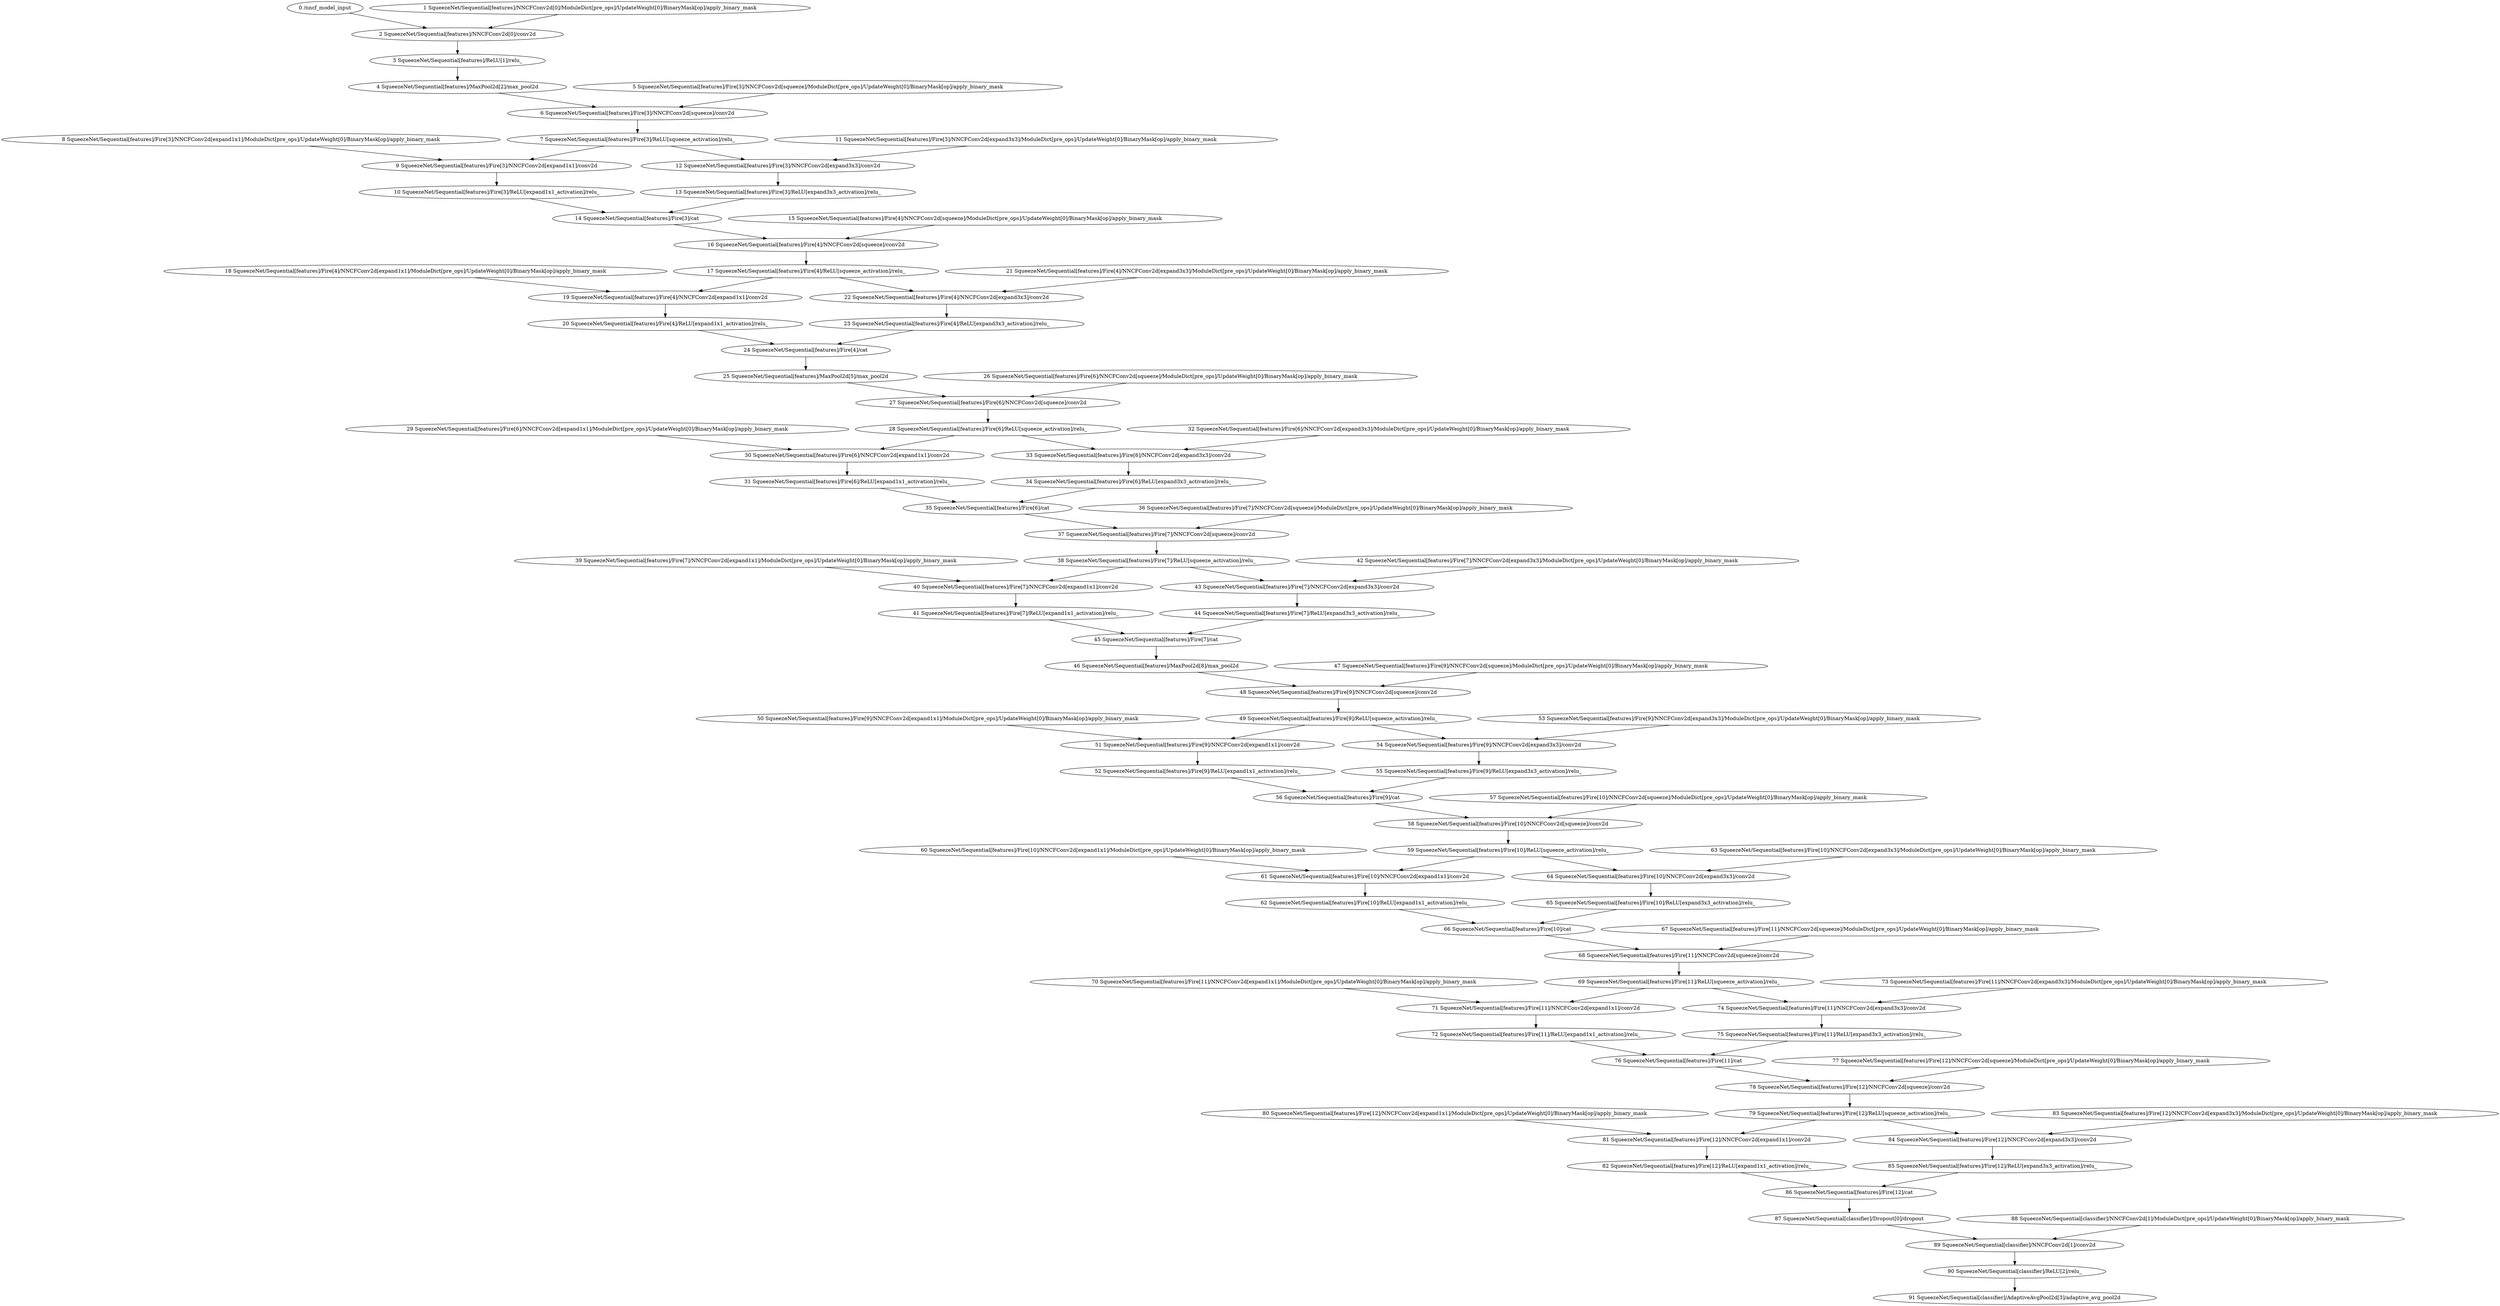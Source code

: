 strict digraph  {
"0 /nncf_model_input" [id=0, scope="", type=nncf_model_input];
"1 SqueezeNet/Sequential[features]/NNCFConv2d[0]/ModuleDict[pre_ops]/UpdateWeight[0]/BinaryMask[op]/apply_binary_mask" [id=1, scope="SqueezeNet/Sequential[features]/NNCFConv2d[0]/ModuleDict[pre_ops]/UpdateWeight[0]/BinaryMask[op]", type=apply_binary_mask];
"2 SqueezeNet/Sequential[features]/NNCFConv2d[0]/conv2d" [id=2, scope="SqueezeNet/Sequential[features]/NNCFConv2d[0]", type=conv2d];
"3 SqueezeNet/Sequential[features]/ReLU[1]/relu_" [id=3, scope="SqueezeNet/Sequential[features]/ReLU[1]", type=relu_];
"4 SqueezeNet/Sequential[features]/MaxPool2d[2]/max_pool2d" [id=4, scope="SqueezeNet/Sequential[features]/MaxPool2d[2]", type=max_pool2d];
"5 SqueezeNet/Sequential[features]/Fire[3]/NNCFConv2d[squeeze]/ModuleDict[pre_ops]/UpdateWeight[0]/BinaryMask[op]/apply_binary_mask" [id=5, scope="SqueezeNet/Sequential[features]/Fire[3]/NNCFConv2d[squeeze]/ModuleDict[pre_ops]/UpdateWeight[0]/BinaryMask[op]", type=apply_binary_mask];
"6 SqueezeNet/Sequential[features]/Fire[3]/NNCFConv2d[squeeze]/conv2d" [id=6, scope="SqueezeNet/Sequential[features]/Fire[3]/NNCFConv2d[squeeze]", type=conv2d];
"7 SqueezeNet/Sequential[features]/Fire[3]/ReLU[squeeze_activation]/relu_" [id=7, scope="SqueezeNet/Sequential[features]/Fire[3]/ReLU[squeeze_activation]", type=relu_];
"8 SqueezeNet/Sequential[features]/Fire[3]/NNCFConv2d[expand1x1]/ModuleDict[pre_ops]/UpdateWeight[0]/BinaryMask[op]/apply_binary_mask" [id=8, scope="SqueezeNet/Sequential[features]/Fire[3]/NNCFConv2d[expand1x1]/ModuleDict[pre_ops]/UpdateWeight[0]/BinaryMask[op]", type=apply_binary_mask];
"9 SqueezeNet/Sequential[features]/Fire[3]/NNCFConv2d[expand1x1]/conv2d" [id=9, scope="SqueezeNet/Sequential[features]/Fire[3]/NNCFConv2d[expand1x1]", type=conv2d];
"10 SqueezeNet/Sequential[features]/Fire[3]/ReLU[expand1x1_activation]/relu_" [id=10, scope="SqueezeNet/Sequential[features]/Fire[3]/ReLU[expand1x1_activation]", type=relu_];
"11 SqueezeNet/Sequential[features]/Fire[3]/NNCFConv2d[expand3x3]/ModuleDict[pre_ops]/UpdateWeight[0]/BinaryMask[op]/apply_binary_mask" [id=11, scope="SqueezeNet/Sequential[features]/Fire[3]/NNCFConv2d[expand3x3]/ModuleDict[pre_ops]/UpdateWeight[0]/BinaryMask[op]", type=apply_binary_mask];
"12 SqueezeNet/Sequential[features]/Fire[3]/NNCFConv2d[expand3x3]/conv2d" [id=12, scope="SqueezeNet/Sequential[features]/Fire[3]/NNCFConv2d[expand3x3]", type=conv2d];
"13 SqueezeNet/Sequential[features]/Fire[3]/ReLU[expand3x3_activation]/relu_" [id=13, scope="SqueezeNet/Sequential[features]/Fire[3]/ReLU[expand3x3_activation]", type=relu_];
"14 SqueezeNet/Sequential[features]/Fire[3]/cat" [id=14, scope="SqueezeNet/Sequential[features]/Fire[3]", type=cat];
"15 SqueezeNet/Sequential[features]/Fire[4]/NNCFConv2d[squeeze]/ModuleDict[pre_ops]/UpdateWeight[0]/BinaryMask[op]/apply_binary_mask" [id=15, scope="SqueezeNet/Sequential[features]/Fire[4]/NNCFConv2d[squeeze]/ModuleDict[pre_ops]/UpdateWeight[0]/BinaryMask[op]", type=apply_binary_mask];
"16 SqueezeNet/Sequential[features]/Fire[4]/NNCFConv2d[squeeze]/conv2d" [id=16, scope="SqueezeNet/Sequential[features]/Fire[4]/NNCFConv2d[squeeze]", type=conv2d];
"17 SqueezeNet/Sequential[features]/Fire[4]/ReLU[squeeze_activation]/relu_" [id=17, scope="SqueezeNet/Sequential[features]/Fire[4]/ReLU[squeeze_activation]", type=relu_];
"18 SqueezeNet/Sequential[features]/Fire[4]/NNCFConv2d[expand1x1]/ModuleDict[pre_ops]/UpdateWeight[0]/BinaryMask[op]/apply_binary_mask" [id=18, scope="SqueezeNet/Sequential[features]/Fire[4]/NNCFConv2d[expand1x1]/ModuleDict[pre_ops]/UpdateWeight[0]/BinaryMask[op]", type=apply_binary_mask];
"19 SqueezeNet/Sequential[features]/Fire[4]/NNCFConv2d[expand1x1]/conv2d" [id=19, scope="SqueezeNet/Sequential[features]/Fire[4]/NNCFConv2d[expand1x1]", type=conv2d];
"20 SqueezeNet/Sequential[features]/Fire[4]/ReLU[expand1x1_activation]/relu_" [id=20, scope="SqueezeNet/Sequential[features]/Fire[4]/ReLU[expand1x1_activation]", type=relu_];
"21 SqueezeNet/Sequential[features]/Fire[4]/NNCFConv2d[expand3x3]/ModuleDict[pre_ops]/UpdateWeight[0]/BinaryMask[op]/apply_binary_mask" [id=21, scope="SqueezeNet/Sequential[features]/Fire[4]/NNCFConv2d[expand3x3]/ModuleDict[pre_ops]/UpdateWeight[0]/BinaryMask[op]", type=apply_binary_mask];
"22 SqueezeNet/Sequential[features]/Fire[4]/NNCFConv2d[expand3x3]/conv2d" [id=22, scope="SqueezeNet/Sequential[features]/Fire[4]/NNCFConv2d[expand3x3]", type=conv2d];
"23 SqueezeNet/Sequential[features]/Fire[4]/ReLU[expand3x3_activation]/relu_" [id=23, scope="SqueezeNet/Sequential[features]/Fire[4]/ReLU[expand3x3_activation]", type=relu_];
"24 SqueezeNet/Sequential[features]/Fire[4]/cat" [id=24, scope="SqueezeNet/Sequential[features]/Fire[4]", type=cat];
"25 SqueezeNet/Sequential[features]/MaxPool2d[5]/max_pool2d" [id=25, scope="SqueezeNet/Sequential[features]/MaxPool2d[5]", type=max_pool2d];
"26 SqueezeNet/Sequential[features]/Fire[6]/NNCFConv2d[squeeze]/ModuleDict[pre_ops]/UpdateWeight[0]/BinaryMask[op]/apply_binary_mask" [id=26, scope="SqueezeNet/Sequential[features]/Fire[6]/NNCFConv2d[squeeze]/ModuleDict[pre_ops]/UpdateWeight[0]/BinaryMask[op]", type=apply_binary_mask];
"27 SqueezeNet/Sequential[features]/Fire[6]/NNCFConv2d[squeeze]/conv2d" [id=27, scope="SqueezeNet/Sequential[features]/Fire[6]/NNCFConv2d[squeeze]", type=conv2d];
"28 SqueezeNet/Sequential[features]/Fire[6]/ReLU[squeeze_activation]/relu_" [id=28, scope="SqueezeNet/Sequential[features]/Fire[6]/ReLU[squeeze_activation]", type=relu_];
"29 SqueezeNet/Sequential[features]/Fire[6]/NNCFConv2d[expand1x1]/ModuleDict[pre_ops]/UpdateWeight[0]/BinaryMask[op]/apply_binary_mask" [id=29, scope="SqueezeNet/Sequential[features]/Fire[6]/NNCFConv2d[expand1x1]/ModuleDict[pre_ops]/UpdateWeight[0]/BinaryMask[op]", type=apply_binary_mask];
"30 SqueezeNet/Sequential[features]/Fire[6]/NNCFConv2d[expand1x1]/conv2d" [id=30, scope="SqueezeNet/Sequential[features]/Fire[6]/NNCFConv2d[expand1x1]", type=conv2d];
"31 SqueezeNet/Sequential[features]/Fire[6]/ReLU[expand1x1_activation]/relu_" [id=31, scope="SqueezeNet/Sequential[features]/Fire[6]/ReLU[expand1x1_activation]", type=relu_];
"32 SqueezeNet/Sequential[features]/Fire[6]/NNCFConv2d[expand3x3]/ModuleDict[pre_ops]/UpdateWeight[0]/BinaryMask[op]/apply_binary_mask" [id=32, scope="SqueezeNet/Sequential[features]/Fire[6]/NNCFConv2d[expand3x3]/ModuleDict[pre_ops]/UpdateWeight[0]/BinaryMask[op]", type=apply_binary_mask];
"33 SqueezeNet/Sequential[features]/Fire[6]/NNCFConv2d[expand3x3]/conv2d" [id=33, scope="SqueezeNet/Sequential[features]/Fire[6]/NNCFConv2d[expand3x3]", type=conv2d];
"34 SqueezeNet/Sequential[features]/Fire[6]/ReLU[expand3x3_activation]/relu_" [id=34, scope="SqueezeNet/Sequential[features]/Fire[6]/ReLU[expand3x3_activation]", type=relu_];
"35 SqueezeNet/Sequential[features]/Fire[6]/cat" [id=35, scope="SqueezeNet/Sequential[features]/Fire[6]", type=cat];
"36 SqueezeNet/Sequential[features]/Fire[7]/NNCFConv2d[squeeze]/ModuleDict[pre_ops]/UpdateWeight[0]/BinaryMask[op]/apply_binary_mask" [id=36, scope="SqueezeNet/Sequential[features]/Fire[7]/NNCFConv2d[squeeze]/ModuleDict[pre_ops]/UpdateWeight[0]/BinaryMask[op]", type=apply_binary_mask];
"37 SqueezeNet/Sequential[features]/Fire[7]/NNCFConv2d[squeeze]/conv2d" [id=37, scope="SqueezeNet/Sequential[features]/Fire[7]/NNCFConv2d[squeeze]", type=conv2d];
"38 SqueezeNet/Sequential[features]/Fire[7]/ReLU[squeeze_activation]/relu_" [id=38, scope="SqueezeNet/Sequential[features]/Fire[7]/ReLU[squeeze_activation]", type=relu_];
"39 SqueezeNet/Sequential[features]/Fire[7]/NNCFConv2d[expand1x1]/ModuleDict[pre_ops]/UpdateWeight[0]/BinaryMask[op]/apply_binary_mask" [id=39, scope="SqueezeNet/Sequential[features]/Fire[7]/NNCFConv2d[expand1x1]/ModuleDict[pre_ops]/UpdateWeight[0]/BinaryMask[op]", type=apply_binary_mask];
"40 SqueezeNet/Sequential[features]/Fire[7]/NNCFConv2d[expand1x1]/conv2d" [id=40, scope="SqueezeNet/Sequential[features]/Fire[7]/NNCFConv2d[expand1x1]", type=conv2d];
"41 SqueezeNet/Sequential[features]/Fire[7]/ReLU[expand1x1_activation]/relu_" [id=41, scope="SqueezeNet/Sequential[features]/Fire[7]/ReLU[expand1x1_activation]", type=relu_];
"42 SqueezeNet/Sequential[features]/Fire[7]/NNCFConv2d[expand3x3]/ModuleDict[pre_ops]/UpdateWeight[0]/BinaryMask[op]/apply_binary_mask" [id=42, scope="SqueezeNet/Sequential[features]/Fire[7]/NNCFConv2d[expand3x3]/ModuleDict[pre_ops]/UpdateWeight[0]/BinaryMask[op]", type=apply_binary_mask];
"43 SqueezeNet/Sequential[features]/Fire[7]/NNCFConv2d[expand3x3]/conv2d" [id=43, scope="SqueezeNet/Sequential[features]/Fire[7]/NNCFConv2d[expand3x3]", type=conv2d];
"44 SqueezeNet/Sequential[features]/Fire[7]/ReLU[expand3x3_activation]/relu_" [id=44, scope="SqueezeNet/Sequential[features]/Fire[7]/ReLU[expand3x3_activation]", type=relu_];
"45 SqueezeNet/Sequential[features]/Fire[7]/cat" [id=45, scope="SqueezeNet/Sequential[features]/Fire[7]", type=cat];
"46 SqueezeNet/Sequential[features]/MaxPool2d[8]/max_pool2d" [id=46, scope="SqueezeNet/Sequential[features]/MaxPool2d[8]", type=max_pool2d];
"47 SqueezeNet/Sequential[features]/Fire[9]/NNCFConv2d[squeeze]/ModuleDict[pre_ops]/UpdateWeight[0]/BinaryMask[op]/apply_binary_mask" [id=47, scope="SqueezeNet/Sequential[features]/Fire[9]/NNCFConv2d[squeeze]/ModuleDict[pre_ops]/UpdateWeight[0]/BinaryMask[op]", type=apply_binary_mask];
"48 SqueezeNet/Sequential[features]/Fire[9]/NNCFConv2d[squeeze]/conv2d" [id=48, scope="SqueezeNet/Sequential[features]/Fire[9]/NNCFConv2d[squeeze]", type=conv2d];
"49 SqueezeNet/Sequential[features]/Fire[9]/ReLU[squeeze_activation]/relu_" [id=49, scope="SqueezeNet/Sequential[features]/Fire[9]/ReLU[squeeze_activation]", type=relu_];
"50 SqueezeNet/Sequential[features]/Fire[9]/NNCFConv2d[expand1x1]/ModuleDict[pre_ops]/UpdateWeight[0]/BinaryMask[op]/apply_binary_mask" [id=50, scope="SqueezeNet/Sequential[features]/Fire[9]/NNCFConv2d[expand1x1]/ModuleDict[pre_ops]/UpdateWeight[0]/BinaryMask[op]", type=apply_binary_mask];
"51 SqueezeNet/Sequential[features]/Fire[9]/NNCFConv2d[expand1x1]/conv2d" [id=51, scope="SqueezeNet/Sequential[features]/Fire[9]/NNCFConv2d[expand1x1]", type=conv2d];
"52 SqueezeNet/Sequential[features]/Fire[9]/ReLU[expand1x1_activation]/relu_" [id=52, scope="SqueezeNet/Sequential[features]/Fire[9]/ReLU[expand1x1_activation]", type=relu_];
"53 SqueezeNet/Sequential[features]/Fire[9]/NNCFConv2d[expand3x3]/ModuleDict[pre_ops]/UpdateWeight[0]/BinaryMask[op]/apply_binary_mask" [id=53, scope="SqueezeNet/Sequential[features]/Fire[9]/NNCFConv2d[expand3x3]/ModuleDict[pre_ops]/UpdateWeight[0]/BinaryMask[op]", type=apply_binary_mask];
"54 SqueezeNet/Sequential[features]/Fire[9]/NNCFConv2d[expand3x3]/conv2d" [id=54, scope="SqueezeNet/Sequential[features]/Fire[9]/NNCFConv2d[expand3x3]", type=conv2d];
"55 SqueezeNet/Sequential[features]/Fire[9]/ReLU[expand3x3_activation]/relu_" [id=55, scope="SqueezeNet/Sequential[features]/Fire[9]/ReLU[expand3x3_activation]", type=relu_];
"56 SqueezeNet/Sequential[features]/Fire[9]/cat" [id=56, scope="SqueezeNet/Sequential[features]/Fire[9]", type=cat];
"57 SqueezeNet/Sequential[features]/Fire[10]/NNCFConv2d[squeeze]/ModuleDict[pre_ops]/UpdateWeight[0]/BinaryMask[op]/apply_binary_mask" [id=57, scope="SqueezeNet/Sequential[features]/Fire[10]/NNCFConv2d[squeeze]/ModuleDict[pre_ops]/UpdateWeight[0]/BinaryMask[op]", type=apply_binary_mask];
"58 SqueezeNet/Sequential[features]/Fire[10]/NNCFConv2d[squeeze]/conv2d" [id=58, scope="SqueezeNet/Sequential[features]/Fire[10]/NNCFConv2d[squeeze]", type=conv2d];
"59 SqueezeNet/Sequential[features]/Fire[10]/ReLU[squeeze_activation]/relu_" [id=59, scope="SqueezeNet/Sequential[features]/Fire[10]/ReLU[squeeze_activation]", type=relu_];
"60 SqueezeNet/Sequential[features]/Fire[10]/NNCFConv2d[expand1x1]/ModuleDict[pre_ops]/UpdateWeight[0]/BinaryMask[op]/apply_binary_mask" [id=60, scope="SqueezeNet/Sequential[features]/Fire[10]/NNCFConv2d[expand1x1]/ModuleDict[pre_ops]/UpdateWeight[0]/BinaryMask[op]", type=apply_binary_mask];
"61 SqueezeNet/Sequential[features]/Fire[10]/NNCFConv2d[expand1x1]/conv2d" [id=61, scope="SqueezeNet/Sequential[features]/Fire[10]/NNCFConv2d[expand1x1]", type=conv2d];
"62 SqueezeNet/Sequential[features]/Fire[10]/ReLU[expand1x1_activation]/relu_" [id=62, scope="SqueezeNet/Sequential[features]/Fire[10]/ReLU[expand1x1_activation]", type=relu_];
"63 SqueezeNet/Sequential[features]/Fire[10]/NNCFConv2d[expand3x3]/ModuleDict[pre_ops]/UpdateWeight[0]/BinaryMask[op]/apply_binary_mask" [id=63, scope="SqueezeNet/Sequential[features]/Fire[10]/NNCFConv2d[expand3x3]/ModuleDict[pre_ops]/UpdateWeight[0]/BinaryMask[op]", type=apply_binary_mask];
"64 SqueezeNet/Sequential[features]/Fire[10]/NNCFConv2d[expand3x3]/conv2d" [id=64, scope="SqueezeNet/Sequential[features]/Fire[10]/NNCFConv2d[expand3x3]", type=conv2d];
"65 SqueezeNet/Sequential[features]/Fire[10]/ReLU[expand3x3_activation]/relu_" [id=65, scope="SqueezeNet/Sequential[features]/Fire[10]/ReLU[expand3x3_activation]", type=relu_];
"66 SqueezeNet/Sequential[features]/Fire[10]/cat" [id=66, scope="SqueezeNet/Sequential[features]/Fire[10]", type=cat];
"67 SqueezeNet/Sequential[features]/Fire[11]/NNCFConv2d[squeeze]/ModuleDict[pre_ops]/UpdateWeight[0]/BinaryMask[op]/apply_binary_mask" [id=67, scope="SqueezeNet/Sequential[features]/Fire[11]/NNCFConv2d[squeeze]/ModuleDict[pre_ops]/UpdateWeight[0]/BinaryMask[op]", type=apply_binary_mask];
"68 SqueezeNet/Sequential[features]/Fire[11]/NNCFConv2d[squeeze]/conv2d" [id=68, scope="SqueezeNet/Sequential[features]/Fire[11]/NNCFConv2d[squeeze]", type=conv2d];
"69 SqueezeNet/Sequential[features]/Fire[11]/ReLU[squeeze_activation]/relu_" [id=69, scope="SqueezeNet/Sequential[features]/Fire[11]/ReLU[squeeze_activation]", type=relu_];
"70 SqueezeNet/Sequential[features]/Fire[11]/NNCFConv2d[expand1x1]/ModuleDict[pre_ops]/UpdateWeight[0]/BinaryMask[op]/apply_binary_mask" [id=70, scope="SqueezeNet/Sequential[features]/Fire[11]/NNCFConv2d[expand1x1]/ModuleDict[pre_ops]/UpdateWeight[0]/BinaryMask[op]", type=apply_binary_mask];
"71 SqueezeNet/Sequential[features]/Fire[11]/NNCFConv2d[expand1x1]/conv2d" [id=71, scope="SqueezeNet/Sequential[features]/Fire[11]/NNCFConv2d[expand1x1]", type=conv2d];
"72 SqueezeNet/Sequential[features]/Fire[11]/ReLU[expand1x1_activation]/relu_" [id=72, scope="SqueezeNet/Sequential[features]/Fire[11]/ReLU[expand1x1_activation]", type=relu_];
"73 SqueezeNet/Sequential[features]/Fire[11]/NNCFConv2d[expand3x3]/ModuleDict[pre_ops]/UpdateWeight[0]/BinaryMask[op]/apply_binary_mask" [id=73, scope="SqueezeNet/Sequential[features]/Fire[11]/NNCFConv2d[expand3x3]/ModuleDict[pre_ops]/UpdateWeight[0]/BinaryMask[op]", type=apply_binary_mask];
"74 SqueezeNet/Sequential[features]/Fire[11]/NNCFConv2d[expand3x3]/conv2d" [id=74, scope="SqueezeNet/Sequential[features]/Fire[11]/NNCFConv2d[expand3x3]", type=conv2d];
"75 SqueezeNet/Sequential[features]/Fire[11]/ReLU[expand3x3_activation]/relu_" [id=75, scope="SqueezeNet/Sequential[features]/Fire[11]/ReLU[expand3x3_activation]", type=relu_];
"76 SqueezeNet/Sequential[features]/Fire[11]/cat" [id=76, scope="SqueezeNet/Sequential[features]/Fire[11]", type=cat];
"77 SqueezeNet/Sequential[features]/Fire[12]/NNCFConv2d[squeeze]/ModuleDict[pre_ops]/UpdateWeight[0]/BinaryMask[op]/apply_binary_mask" [id=77, scope="SqueezeNet/Sequential[features]/Fire[12]/NNCFConv2d[squeeze]/ModuleDict[pre_ops]/UpdateWeight[0]/BinaryMask[op]", type=apply_binary_mask];
"78 SqueezeNet/Sequential[features]/Fire[12]/NNCFConv2d[squeeze]/conv2d" [id=78, scope="SqueezeNet/Sequential[features]/Fire[12]/NNCFConv2d[squeeze]", type=conv2d];
"79 SqueezeNet/Sequential[features]/Fire[12]/ReLU[squeeze_activation]/relu_" [id=79, scope="SqueezeNet/Sequential[features]/Fire[12]/ReLU[squeeze_activation]", type=relu_];
"80 SqueezeNet/Sequential[features]/Fire[12]/NNCFConv2d[expand1x1]/ModuleDict[pre_ops]/UpdateWeight[0]/BinaryMask[op]/apply_binary_mask" [id=80, scope="SqueezeNet/Sequential[features]/Fire[12]/NNCFConv2d[expand1x1]/ModuleDict[pre_ops]/UpdateWeight[0]/BinaryMask[op]", type=apply_binary_mask];
"81 SqueezeNet/Sequential[features]/Fire[12]/NNCFConv2d[expand1x1]/conv2d" [id=81, scope="SqueezeNet/Sequential[features]/Fire[12]/NNCFConv2d[expand1x1]", type=conv2d];
"82 SqueezeNet/Sequential[features]/Fire[12]/ReLU[expand1x1_activation]/relu_" [id=82, scope="SqueezeNet/Sequential[features]/Fire[12]/ReLU[expand1x1_activation]", type=relu_];
"83 SqueezeNet/Sequential[features]/Fire[12]/NNCFConv2d[expand3x3]/ModuleDict[pre_ops]/UpdateWeight[0]/BinaryMask[op]/apply_binary_mask" [id=83, scope="SqueezeNet/Sequential[features]/Fire[12]/NNCFConv2d[expand3x3]/ModuleDict[pre_ops]/UpdateWeight[0]/BinaryMask[op]", type=apply_binary_mask];
"84 SqueezeNet/Sequential[features]/Fire[12]/NNCFConv2d[expand3x3]/conv2d" [id=84, scope="SqueezeNet/Sequential[features]/Fire[12]/NNCFConv2d[expand3x3]", type=conv2d];
"85 SqueezeNet/Sequential[features]/Fire[12]/ReLU[expand3x3_activation]/relu_" [id=85, scope="SqueezeNet/Sequential[features]/Fire[12]/ReLU[expand3x3_activation]", type=relu_];
"86 SqueezeNet/Sequential[features]/Fire[12]/cat" [id=86, scope="SqueezeNet/Sequential[features]/Fire[12]", type=cat];
"87 SqueezeNet/Sequential[classifier]/Dropout[0]/dropout" [id=87, scope="SqueezeNet/Sequential[classifier]/Dropout[0]", type=dropout];
"88 SqueezeNet/Sequential[classifier]/NNCFConv2d[1]/ModuleDict[pre_ops]/UpdateWeight[0]/BinaryMask[op]/apply_binary_mask" [id=88, scope="SqueezeNet/Sequential[classifier]/NNCFConv2d[1]/ModuleDict[pre_ops]/UpdateWeight[0]/BinaryMask[op]", type=apply_binary_mask];
"89 SqueezeNet/Sequential[classifier]/NNCFConv2d[1]/conv2d" [id=89, scope="SqueezeNet/Sequential[classifier]/NNCFConv2d[1]", type=conv2d];
"90 SqueezeNet/Sequential[classifier]/ReLU[2]/relu_" [id=90, scope="SqueezeNet/Sequential[classifier]/ReLU[2]", type=relu_];
"91 SqueezeNet/Sequential[classifier]/AdaptiveAvgPool2d[3]/adaptive_avg_pool2d" [id=91, scope="SqueezeNet/Sequential[classifier]/AdaptiveAvgPool2d[3]", type=adaptive_avg_pool2d];
"0 /nncf_model_input" -> "2 SqueezeNet/Sequential[features]/NNCFConv2d[0]/conv2d";
"1 SqueezeNet/Sequential[features]/NNCFConv2d[0]/ModuleDict[pre_ops]/UpdateWeight[0]/BinaryMask[op]/apply_binary_mask" -> "2 SqueezeNet/Sequential[features]/NNCFConv2d[0]/conv2d";
"2 SqueezeNet/Sequential[features]/NNCFConv2d[0]/conv2d" -> "3 SqueezeNet/Sequential[features]/ReLU[1]/relu_";
"3 SqueezeNet/Sequential[features]/ReLU[1]/relu_" -> "4 SqueezeNet/Sequential[features]/MaxPool2d[2]/max_pool2d";
"4 SqueezeNet/Sequential[features]/MaxPool2d[2]/max_pool2d" -> "6 SqueezeNet/Sequential[features]/Fire[3]/NNCFConv2d[squeeze]/conv2d";
"5 SqueezeNet/Sequential[features]/Fire[3]/NNCFConv2d[squeeze]/ModuleDict[pre_ops]/UpdateWeight[0]/BinaryMask[op]/apply_binary_mask" -> "6 SqueezeNet/Sequential[features]/Fire[3]/NNCFConv2d[squeeze]/conv2d";
"6 SqueezeNet/Sequential[features]/Fire[3]/NNCFConv2d[squeeze]/conv2d" -> "7 SqueezeNet/Sequential[features]/Fire[3]/ReLU[squeeze_activation]/relu_";
"7 SqueezeNet/Sequential[features]/Fire[3]/ReLU[squeeze_activation]/relu_" -> "9 SqueezeNet/Sequential[features]/Fire[3]/NNCFConv2d[expand1x1]/conv2d";
"8 SqueezeNet/Sequential[features]/Fire[3]/NNCFConv2d[expand1x1]/ModuleDict[pre_ops]/UpdateWeight[0]/BinaryMask[op]/apply_binary_mask" -> "9 SqueezeNet/Sequential[features]/Fire[3]/NNCFConv2d[expand1x1]/conv2d";
"7 SqueezeNet/Sequential[features]/Fire[3]/ReLU[squeeze_activation]/relu_" -> "12 SqueezeNet/Sequential[features]/Fire[3]/NNCFConv2d[expand3x3]/conv2d";
"9 SqueezeNet/Sequential[features]/Fire[3]/NNCFConv2d[expand1x1]/conv2d" -> "10 SqueezeNet/Sequential[features]/Fire[3]/ReLU[expand1x1_activation]/relu_";
"10 SqueezeNet/Sequential[features]/Fire[3]/ReLU[expand1x1_activation]/relu_" -> "14 SqueezeNet/Sequential[features]/Fire[3]/cat";
"11 SqueezeNet/Sequential[features]/Fire[3]/NNCFConv2d[expand3x3]/ModuleDict[pre_ops]/UpdateWeight[0]/BinaryMask[op]/apply_binary_mask" -> "12 SqueezeNet/Sequential[features]/Fire[3]/NNCFConv2d[expand3x3]/conv2d";
"12 SqueezeNet/Sequential[features]/Fire[3]/NNCFConv2d[expand3x3]/conv2d" -> "13 SqueezeNet/Sequential[features]/Fire[3]/ReLU[expand3x3_activation]/relu_";
"13 SqueezeNet/Sequential[features]/Fire[3]/ReLU[expand3x3_activation]/relu_" -> "14 SqueezeNet/Sequential[features]/Fire[3]/cat";
"14 SqueezeNet/Sequential[features]/Fire[3]/cat" -> "16 SqueezeNet/Sequential[features]/Fire[4]/NNCFConv2d[squeeze]/conv2d";
"15 SqueezeNet/Sequential[features]/Fire[4]/NNCFConv2d[squeeze]/ModuleDict[pre_ops]/UpdateWeight[0]/BinaryMask[op]/apply_binary_mask" -> "16 SqueezeNet/Sequential[features]/Fire[4]/NNCFConv2d[squeeze]/conv2d";
"16 SqueezeNet/Sequential[features]/Fire[4]/NNCFConv2d[squeeze]/conv2d" -> "17 SqueezeNet/Sequential[features]/Fire[4]/ReLU[squeeze_activation]/relu_";
"17 SqueezeNet/Sequential[features]/Fire[4]/ReLU[squeeze_activation]/relu_" -> "19 SqueezeNet/Sequential[features]/Fire[4]/NNCFConv2d[expand1x1]/conv2d";
"17 SqueezeNet/Sequential[features]/Fire[4]/ReLU[squeeze_activation]/relu_" -> "22 SqueezeNet/Sequential[features]/Fire[4]/NNCFConv2d[expand3x3]/conv2d";
"18 SqueezeNet/Sequential[features]/Fire[4]/NNCFConv2d[expand1x1]/ModuleDict[pre_ops]/UpdateWeight[0]/BinaryMask[op]/apply_binary_mask" -> "19 SqueezeNet/Sequential[features]/Fire[4]/NNCFConv2d[expand1x1]/conv2d";
"19 SqueezeNet/Sequential[features]/Fire[4]/NNCFConv2d[expand1x1]/conv2d" -> "20 SqueezeNet/Sequential[features]/Fire[4]/ReLU[expand1x1_activation]/relu_";
"20 SqueezeNet/Sequential[features]/Fire[4]/ReLU[expand1x1_activation]/relu_" -> "24 SqueezeNet/Sequential[features]/Fire[4]/cat";
"21 SqueezeNet/Sequential[features]/Fire[4]/NNCFConv2d[expand3x3]/ModuleDict[pre_ops]/UpdateWeight[0]/BinaryMask[op]/apply_binary_mask" -> "22 SqueezeNet/Sequential[features]/Fire[4]/NNCFConv2d[expand3x3]/conv2d";
"22 SqueezeNet/Sequential[features]/Fire[4]/NNCFConv2d[expand3x3]/conv2d" -> "23 SqueezeNet/Sequential[features]/Fire[4]/ReLU[expand3x3_activation]/relu_";
"23 SqueezeNet/Sequential[features]/Fire[4]/ReLU[expand3x3_activation]/relu_" -> "24 SqueezeNet/Sequential[features]/Fire[4]/cat";
"24 SqueezeNet/Sequential[features]/Fire[4]/cat" -> "25 SqueezeNet/Sequential[features]/MaxPool2d[5]/max_pool2d";
"25 SqueezeNet/Sequential[features]/MaxPool2d[5]/max_pool2d" -> "27 SqueezeNet/Sequential[features]/Fire[6]/NNCFConv2d[squeeze]/conv2d";
"26 SqueezeNet/Sequential[features]/Fire[6]/NNCFConv2d[squeeze]/ModuleDict[pre_ops]/UpdateWeight[0]/BinaryMask[op]/apply_binary_mask" -> "27 SqueezeNet/Sequential[features]/Fire[6]/NNCFConv2d[squeeze]/conv2d";
"27 SqueezeNet/Sequential[features]/Fire[6]/NNCFConv2d[squeeze]/conv2d" -> "28 SqueezeNet/Sequential[features]/Fire[6]/ReLU[squeeze_activation]/relu_";
"28 SqueezeNet/Sequential[features]/Fire[6]/ReLU[squeeze_activation]/relu_" -> "30 SqueezeNet/Sequential[features]/Fire[6]/NNCFConv2d[expand1x1]/conv2d";
"28 SqueezeNet/Sequential[features]/Fire[6]/ReLU[squeeze_activation]/relu_" -> "33 SqueezeNet/Sequential[features]/Fire[6]/NNCFConv2d[expand3x3]/conv2d";
"29 SqueezeNet/Sequential[features]/Fire[6]/NNCFConv2d[expand1x1]/ModuleDict[pre_ops]/UpdateWeight[0]/BinaryMask[op]/apply_binary_mask" -> "30 SqueezeNet/Sequential[features]/Fire[6]/NNCFConv2d[expand1x1]/conv2d";
"30 SqueezeNet/Sequential[features]/Fire[6]/NNCFConv2d[expand1x1]/conv2d" -> "31 SqueezeNet/Sequential[features]/Fire[6]/ReLU[expand1x1_activation]/relu_";
"31 SqueezeNet/Sequential[features]/Fire[6]/ReLU[expand1x1_activation]/relu_" -> "35 SqueezeNet/Sequential[features]/Fire[6]/cat";
"32 SqueezeNet/Sequential[features]/Fire[6]/NNCFConv2d[expand3x3]/ModuleDict[pre_ops]/UpdateWeight[0]/BinaryMask[op]/apply_binary_mask" -> "33 SqueezeNet/Sequential[features]/Fire[6]/NNCFConv2d[expand3x3]/conv2d";
"33 SqueezeNet/Sequential[features]/Fire[6]/NNCFConv2d[expand3x3]/conv2d" -> "34 SqueezeNet/Sequential[features]/Fire[6]/ReLU[expand3x3_activation]/relu_";
"34 SqueezeNet/Sequential[features]/Fire[6]/ReLU[expand3x3_activation]/relu_" -> "35 SqueezeNet/Sequential[features]/Fire[6]/cat";
"35 SqueezeNet/Sequential[features]/Fire[6]/cat" -> "37 SqueezeNet/Sequential[features]/Fire[7]/NNCFConv2d[squeeze]/conv2d";
"36 SqueezeNet/Sequential[features]/Fire[7]/NNCFConv2d[squeeze]/ModuleDict[pre_ops]/UpdateWeight[0]/BinaryMask[op]/apply_binary_mask" -> "37 SqueezeNet/Sequential[features]/Fire[7]/NNCFConv2d[squeeze]/conv2d";
"37 SqueezeNet/Sequential[features]/Fire[7]/NNCFConv2d[squeeze]/conv2d" -> "38 SqueezeNet/Sequential[features]/Fire[7]/ReLU[squeeze_activation]/relu_";
"38 SqueezeNet/Sequential[features]/Fire[7]/ReLU[squeeze_activation]/relu_" -> "40 SqueezeNet/Sequential[features]/Fire[7]/NNCFConv2d[expand1x1]/conv2d";
"38 SqueezeNet/Sequential[features]/Fire[7]/ReLU[squeeze_activation]/relu_" -> "43 SqueezeNet/Sequential[features]/Fire[7]/NNCFConv2d[expand3x3]/conv2d";
"39 SqueezeNet/Sequential[features]/Fire[7]/NNCFConv2d[expand1x1]/ModuleDict[pre_ops]/UpdateWeight[0]/BinaryMask[op]/apply_binary_mask" -> "40 SqueezeNet/Sequential[features]/Fire[7]/NNCFConv2d[expand1x1]/conv2d";
"40 SqueezeNet/Sequential[features]/Fire[7]/NNCFConv2d[expand1x1]/conv2d" -> "41 SqueezeNet/Sequential[features]/Fire[7]/ReLU[expand1x1_activation]/relu_";
"41 SqueezeNet/Sequential[features]/Fire[7]/ReLU[expand1x1_activation]/relu_" -> "45 SqueezeNet/Sequential[features]/Fire[7]/cat";
"42 SqueezeNet/Sequential[features]/Fire[7]/NNCFConv2d[expand3x3]/ModuleDict[pre_ops]/UpdateWeight[0]/BinaryMask[op]/apply_binary_mask" -> "43 SqueezeNet/Sequential[features]/Fire[7]/NNCFConv2d[expand3x3]/conv2d";
"43 SqueezeNet/Sequential[features]/Fire[7]/NNCFConv2d[expand3x3]/conv2d" -> "44 SqueezeNet/Sequential[features]/Fire[7]/ReLU[expand3x3_activation]/relu_";
"44 SqueezeNet/Sequential[features]/Fire[7]/ReLU[expand3x3_activation]/relu_" -> "45 SqueezeNet/Sequential[features]/Fire[7]/cat";
"45 SqueezeNet/Sequential[features]/Fire[7]/cat" -> "46 SqueezeNet/Sequential[features]/MaxPool2d[8]/max_pool2d";
"46 SqueezeNet/Sequential[features]/MaxPool2d[8]/max_pool2d" -> "48 SqueezeNet/Sequential[features]/Fire[9]/NNCFConv2d[squeeze]/conv2d";
"47 SqueezeNet/Sequential[features]/Fire[9]/NNCFConv2d[squeeze]/ModuleDict[pre_ops]/UpdateWeight[0]/BinaryMask[op]/apply_binary_mask" -> "48 SqueezeNet/Sequential[features]/Fire[9]/NNCFConv2d[squeeze]/conv2d";
"48 SqueezeNet/Sequential[features]/Fire[9]/NNCFConv2d[squeeze]/conv2d" -> "49 SqueezeNet/Sequential[features]/Fire[9]/ReLU[squeeze_activation]/relu_";
"49 SqueezeNet/Sequential[features]/Fire[9]/ReLU[squeeze_activation]/relu_" -> "51 SqueezeNet/Sequential[features]/Fire[9]/NNCFConv2d[expand1x1]/conv2d";
"49 SqueezeNet/Sequential[features]/Fire[9]/ReLU[squeeze_activation]/relu_" -> "54 SqueezeNet/Sequential[features]/Fire[9]/NNCFConv2d[expand3x3]/conv2d";
"50 SqueezeNet/Sequential[features]/Fire[9]/NNCFConv2d[expand1x1]/ModuleDict[pre_ops]/UpdateWeight[0]/BinaryMask[op]/apply_binary_mask" -> "51 SqueezeNet/Sequential[features]/Fire[9]/NNCFConv2d[expand1x1]/conv2d";
"51 SqueezeNet/Sequential[features]/Fire[9]/NNCFConv2d[expand1x1]/conv2d" -> "52 SqueezeNet/Sequential[features]/Fire[9]/ReLU[expand1x1_activation]/relu_";
"52 SqueezeNet/Sequential[features]/Fire[9]/ReLU[expand1x1_activation]/relu_" -> "56 SqueezeNet/Sequential[features]/Fire[9]/cat";
"53 SqueezeNet/Sequential[features]/Fire[9]/NNCFConv2d[expand3x3]/ModuleDict[pre_ops]/UpdateWeight[0]/BinaryMask[op]/apply_binary_mask" -> "54 SqueezeNet/Sequential[features]/Fire[9]/NNCFConv2d[expand3x3]/conv2d";
"54 SqueezeNet/Sequential[features]/Fire[9]/NNCFConv2d[expand3x3]/conv2d" -> "55 SqueezeNet/Sequential[features]/Fire[9]/ReLU[expand3x3_activation]/relu_";
"55 SqueezeNet/Sequential[features]/Fire[9]/ReLU[expand3x3_activation]/relu_" -> "56 SqueezeNet/Sequential[features]/Fire[9]/cat";
"56 SqueezeNet/Sequential[features]/Fire[9]/cat" -> "58 SqueezeNet/Sequential[features]/Fire[10]/NNCFConv2d[squeeze]/conv2d";
"57 SqueezeNet/Sequential[features]/Fire[10]/NNCFConv2d[squeeze]/ModuleDict[pre_ops]/UpdateWeight[0]/BinaryMask[op]/apply_binary_mask" -> "58 SqueezeNet/Sequential[features]/Fire[10]/NNCFConv2d[squeeze]/conv2d";
"58 SqueezeNet/Sequential[features]/Fire[10]/NNCFConv2d[squeeze]/conv2d" -> "59 SqueezeNet/Sequential[features]/Fire[10]/ReLU[squeeze_activation]/relu_";
"59 SqueezeNet/Sequential[features]/Fire[10]/ReLU[squeeze_activation]/relu_" -> "61 SqueezeNet/Sequential[features]/Fire[10]/NNCFConv2d[expand1x1]/conv2d";
"59 SqueezeNet/Sequential[features]/Fire[10]/ReLU[squeeze_activation]/relu_" -> "64 SqueezeNet/Sequential[features]/Fire[10]/NNCFConv2d[expand3x3]/conv2d";
"60 SqueezeNet/Sequential[features]/Fire[10]/NNCFConv2d[expand1x1]/ModuleDict[pre_ops]/UpdateWeight[0]/BinaryMask[op]/apply_binary_mask" -> "61 SqueezeNet/Sequential[features]/Fire[10]/NNCFConv2d[expand1x1]/conv2d";
"61 SqueezeNet/Sequential[features]/Fire[10]/NNCFConv2d[expand1x1]/conv2d" -> "62 SqueezeNet/Sequential[features]/Fire[10]/ReLU[expand1x1_activation]/relu_";
"62 SqueezeNet/Sequential[features]/Fire[10]/ReLU[expand1x1_activation]/relu_" -> "66 SqueezeNet/Sequential[features]/Fire[10]/cat";
"63 SqueezeNet/Sequential[features]/Fire[10]/NNCFConv2d[expand3x3]/ModuleDict[pre_ops]/UpdateWeight[0]/BinaryMask[op]/apply_binary_mask" -> "64 SqueezeNet/Sequential[features]/Fire[10]/NNCFConv2d[expand3x3]/conv2d";
"64 SqueezeNet/Sequential[features]/Fire[10]/NNCFConv2d[expand3x3]/conv2d" -> "65 SqueezeNet/Sequential[features]/Fire[10]/ReLU[expand3x3_activation]/relu_";
"65 SqueezeNet/Sequential[features]/Fire[10]/ReLU[expand3x3_activation]/relu_" -> "66 SqueezeNet/Sequential[features]/Fire[10]/cat";
"66 SqueezeNet/Sequential[features]/Fire[10]/cat" -> "68 SqueezeNet/Sequential[features]/Fire[11]/NNCFConv2d[squeeze]/conv2d";
"67 SqueezeNet/Sequential[features]/Fire[11]/NNCFConv2d[squeeze]/ModuleDict[pre_ops]/UpdateWeight[0]/BinaryMask[op]/apply_binary_mask" -> "68 SqueezeNet/Sequential[features]/Fire[11]/NNCFConv2d[squeeze]/conv2d";
"68 SqueezeNet/Sequential[features]/Fire[11]/NNCFConv2d[squeeze]/conv2d" -> "69 SqueezeNet/Sequential[features]/Fire[11]/ReLU[squeeze_activation]/relu_";
"69 SqueezeNet/Sequential[features]/Fire[11]/ReLU[squeeze_activation]/relu_" -> "71 SqueezeNet/Sequential[features]/Fire[11]/NNCFConv2d[expand1x1]/conv2d";
"69 SqueezeNet/Sequential[features]/Fire[11]/ReLU[squeeze_activation]/relu_" -> "74 SqueezeNet/Sequential[features]/Fire[11]/NNCFConv2d[expand3x3]/conv2d";
"70 SqueezeNet/Sequential[features]/Fire[11]/NNCFConv2d[expand1x1]/ModuleDict[pre_ops]/UpdateWeight[0]/BinaryMask[op]/apply_binary_mask" -> "71 SqueezeNet/Sequential[features]/Fire[11]/NNCFConv2d[expand1x1]/conv2d";
"71 SqueezeNet/Sequential[features]/Fire[11]/NNCFConv2d[expand1x1]/conv2d" -> "72 SqueezeNet/Sequential[features]/Fire[11]/ReLU[expand1x1_activation]/relu_";
"72 SqueezeNet/Sequential[features]/Fire[11]/ReLU[expand1x1_activation]/relu_" -> "76 SqueezeNet/Sequential[features]/Fire[11]/cat";
"73 SqueezeNet/Sequential[features]/Fire[11]/NNCFConv2d[expand3x3]/ModuleDict[pre_ops]/UpdateWeight[0]/BinaryMask[op]/apply_binary_mask" -> "74 SqueezeNet/Sequential[features]/Fire[11]/NNCFConv2d[expand3x3]/conv2d";
"74 SqueezeNet/Sequential[features]/Fire[11]/NNCFConv2d[expand3x3]/conv2d" -> "75 SqueezeNet/Sequential[features]/Fire[11]/ReLU[expand3x3_activation]/relu_";
"75 SqueezeNet/Sequential[features]/Fire[11]/ReLU[expand3x3_activation]/relu_" -> "76 SqueezeNet/Sequential[features]/Fire[11]/cat";
"76 SqueezeNet/Sequential[features]/Fire[11]/cat" -> "78 SqueezeNet/Sequential[features]/Fire[12]/NNCFConv2d[squeeze]/conv2d";
"77 SqueezeNet/Sequential[features]/Fire[12]/NNCFConv2d[squeeze]/ModuleDict[pre_ops]/UpdateWeight[0]/BinaryMask[op]/apply_binary_mask" -> "78 SqueezeNet/Sequential[features]/Fire[12]/NNCFConv2d[squeeze]/conv2d";
"78 SqueezeNet/Sequential[features]/Fire[12]/NNCFConv2d[squeeze]/conv2d" -> "79 SqueezeNet/Sequential[features]/Fire[12]/ReLU[squeeze_activation]/relu_";
"79 SqueezeNet/Sequential[features]/Fire[12]/ReLU[squeeze_activation]/relu_" -> "81 SqueezeNet/Sequential[features]/Fire[12]/NNCFConv2d[expand1x1]/conv2d";
"79 SqueezeNet/Sequential[features]/Fire[12]/ReLU[squeeze_activation]/relu_" -> "84 SqueezeNet/Sequential[features]/Fire[12]/NNCFConv2d[expand3x3]/conv2d";
"80 SqueezeNet/Sequential[features]/Fire[12]/NNCFConv2d[expand1x1]/ModuleDict[pre_ops]/UpdateWeight[0]/BinaryMask[op]/apply_binary_mask" -> "81 SqueezeNet/Sequential[features]/Fire[12]/NNCFConv2d[expand1x1]/conv2d";
"81 SqueezeNet/Sequential[features]/Fire[12]/NNCFConv2d[expand1x1]/conv2d" -> "82 SqueezeNet/Sequential[features]/Fire[12]/ReLU[expand1x1_activation]/relu_";
"82 SqueezeNet/Sequential[features]/Fire[12]/ReLU[expand1x1_activation]/relu_" -> "86 SqueezeNet/Sequential[features]/Fire[12]/cat";
"83 SqueezeNet/Sequential[features]/Fire[12]/NNCFConv2d[expand3x3]/ModuleDict[pre_ops]/UpdateWeight[0]/BinaryMask[op]/apply_binary_mask" -> "84 SqueezeNet/Sequential[features]/Fire[12]/NNCFConv2d[expand3x3]/conv2d";
"84 SqueezeNet/Sequential[features]/Fire[12]/NNCFConv2d[expand3x3]/conv2d" -> "85 SqueezeNet/Sequential[features]/Fire[12]/ReLU[expand3x3_activation]/relu_";
"85 SqueezeNet/Sequential[features]/Fire[12]/ReLU[expand3x3_activation]/relu_" -> "86 SqueezeNet/Sequential[features]/Fire[12]/cat";
"86 SqueezeNet/Sequential[features]/Fire[12]/cat" -> "87 SqueezeNet/Sequential[classifier]/Dropout[0]/dropout";
"87 SqueezeNet/Sequential[classifier]/Dropout[0]/dropout" -> "89 SqueezeNet/Sequential[classifier]/NNCFConv2d[1]/conv2d";
"88 SqueezeNet/Sequential[classifier]/NNCFConv2d[1]/ModuleDict[pre_ops]/UpdateWeight[0]/BinaryMask[op]/apply_binary_mask" -> "89 SqueezeNet/Sequential[classifier]/NNCFConv2d[1]/conv2d";
"89 SqueezeNet/Sequential[classifier]/NNCFConv2d[1]/conv2d" -> "90 SqueezeNet/Sequential[classifier]/ReLU[2]/relu_";
"90 SqueezeNet/Sequential[classifier]/ReLU[2]/relu_" -> "91 SqueezeNet/Sequential[classifier]/AdaptiveAvgPool2d[3]/adaptive_avg_pool2d";
}
